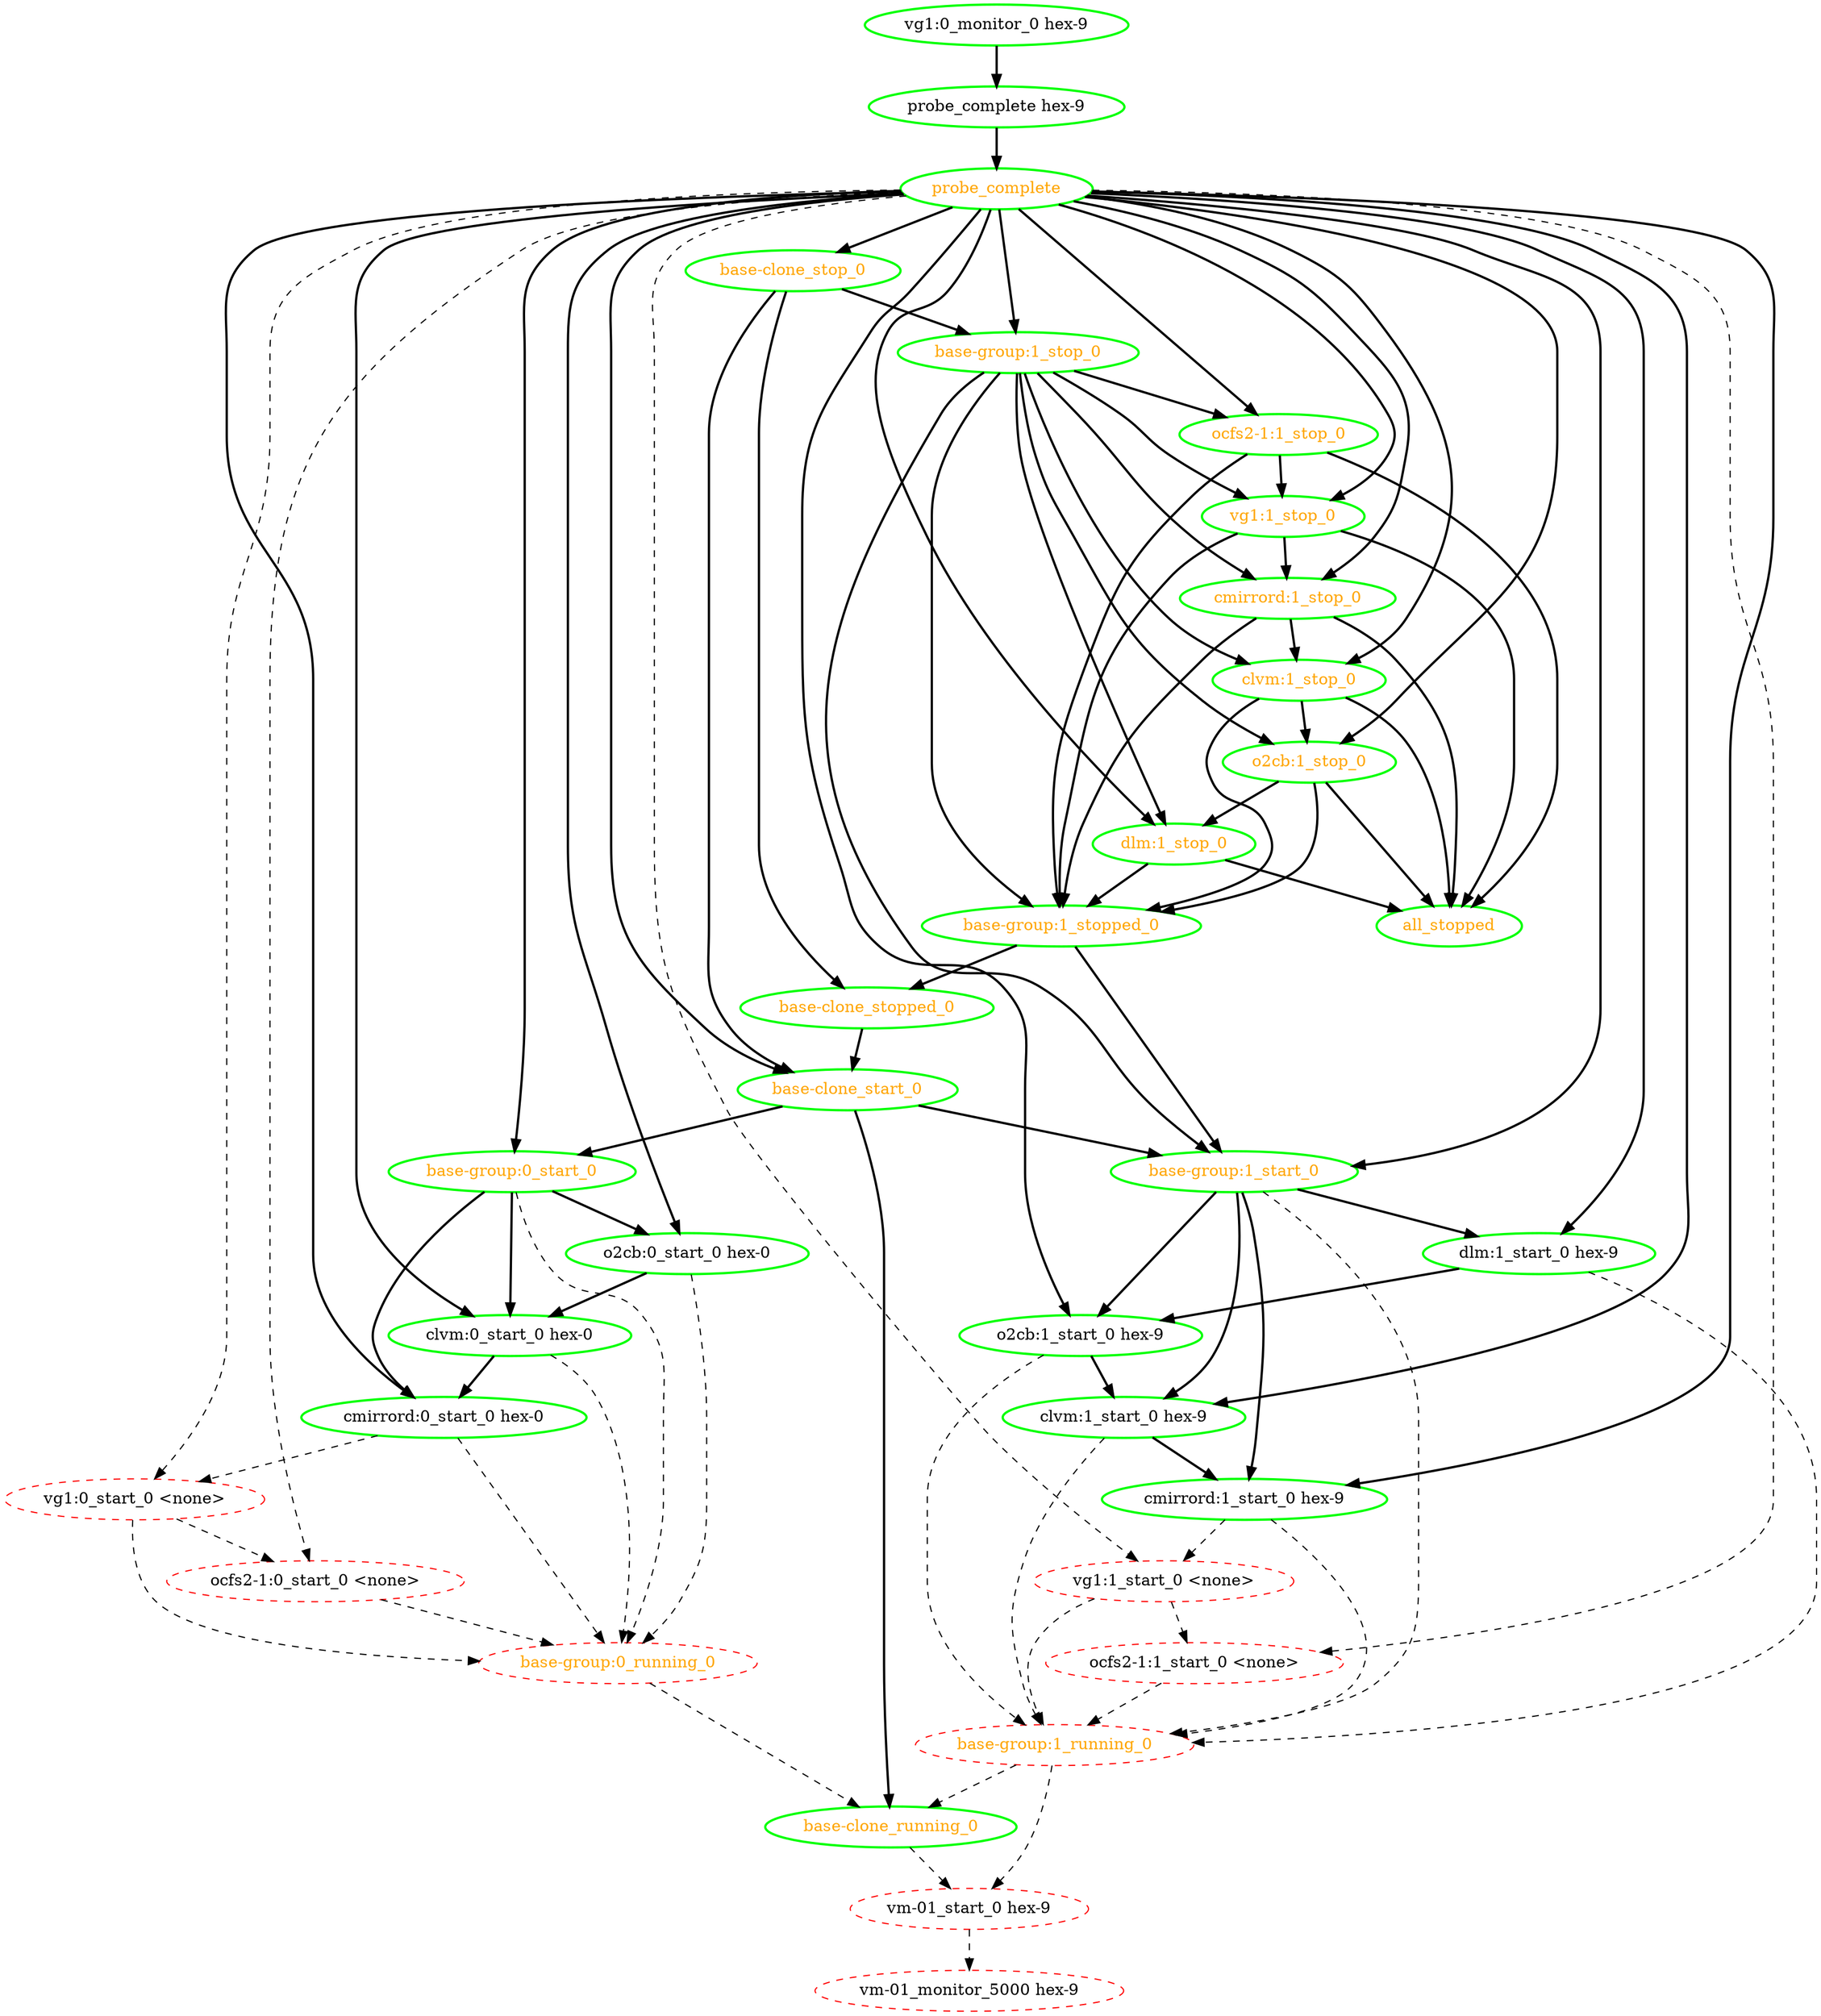 digraph "g" {
"all_stopped" [ style=bold color="green" fontcolor="orange"  ]
"base-clone_running_0" -> "vm-01_start_0 hex-9" [ style = dashed]
"base-clone_running_0" [ style=bold color="green" fontcolor="orange"  ]
"base-clone_start_0" -> "base-clone_running_0" [ style = bold]
"base-clone_start_0" -> "base-group:0_start_0" [ style = bold]
"base-clone_start_0" -> "base-group:1_start_0" [ style = bold]
"base-clone_start_0" [ style=bold color="green" fontcolor="orange"  ]
"base-clone_stop_0" -> "base-clone_start_0" [ style = bold]
"base-clone_stop_0" -> "base-clone_stopped_0" [ style = bold]
"base-clone_stop_0" -> "base-group:1_stop_0" [ style = bold]
"base-clone_stop_0" [ style=bold color="green" fontcolor="orange"  ]
"base-clone_stopped_0" -> "base-clone_start_0" [ style = bold]
"base-clone_stopped_0" [ style=bold color="green" fontcolor="orange"  ]
"base-group:0_running_0" -> "base-clone_running_0" [ style = dashed]
"base-group:0_running_0" [ style=dashed color="red" fontcolor="orange"  ]
"base-group:0_start_0" -> "base-group:0_running_0" [ style = dashed]
"base-group:0_start_0" -> "clvm:0_start_0 hex-0" [ style = bold]
"base-group:0_start_0" -> "cmirrord:0_start_0 hex-0" [ style = bold]
"base-group:0_start_0" -> "o2cb:0_start_0 hex-0" [ style = bold]
"base-group:0_start_0" [ style=bold color="green" fontcolor="orange"  ]
"base-group:1_running_0" -> "base-clone_running_0" [ style = dashed]
"base-group:1_running_0" -> "vm-01_start_0 hex-9" [ style = dashed]
"base-group:1_running_0" [ style=dashed color="red" fontcolor="orange"  ]
"base-group:1_start_0" -> "base-group:1_running_0" [ style = dashed]
"base-group:1_start_0" -> "clvm:1_start_0 hex-9" [ style = bold]
"base-group:1_start_0" -> "cmirrord:1_start_0 hex-9" [ style = bold]
"base-group:1_start_0" -> "dlm:1_start_0 hex-9" [ style = bold]
"base-group:1_start_0" -> "o2cb:1_start_0 hex-9" [ style = bold]
"base-group:1_start_0" [ style=bold color="green" fontcolor="orange"  ]
"base-group:1_stop_0" -> "base-group:1_start_0" [ style = bold]
"base-group:1_stop_0" -> "base-group:1_stopped_0" [ style = bold]
"base-group:1_stop_0" -> "clvm:1_stop_0" [ style = bold]
"base-group:1_stop_0" -> "cmirrord:1_stop_0" [ style = bold]
"base-group:1_stop_0" -> "dlm:1_stop_0" [ style = bold]
"base-group:1_stop_0" -> "o2cb:1_stop_0" [ style = bold]
"base-group:1_stop_0" -> "ocfs2-1:1_stop_0" [ style = bold]
"base-group:1_stop_0" -> "vg1:1_stop_0" [ style = bold]
"base-group:1_stop_0" [ style=bold color="green" fontcolor="orange"  ]
"base-group:1_stopped_0" -> "base-clone_stopped_0" [ style = bold]
"base-group:1_stopped_0" -> "base-group:1_start_0" [ style = bold]
"base-group:1_stopped_0" [ style=bold color="green" fontcolor="orange"  ]
"clvm:0_start_0 hex-0" -> "base-group:0_running_0" [ style = dashed]
"clvm:0_start_0 hex-0" -> "cmirrord:0_start_0 hex-0" [ style = bold]
"clvm:0_start_0 hex-0" [ style=bold color="green" fontcolor="black"  ]
"clvm:1_start_0 hex-9" -> "base-group:1_running_0" [ style = dashed]
"clvm:1_start_0 hex-9" -> "cmirrord:1_start_0 hex-9" [ style = bold]
"clvm:1_start_0 hex-9" [ style=bold color="green" fontcolor="black"  ]
"clvm:1_stop_0" -> "all_stopped" [ style = bold]
"clvm:1_stop_0" -> "base-group:1_stopped_0" [ style = bold]
"clvm:1_stop_0" -> "o2cb:1_stop_0" [ style = bold]
"clvm:1_stop_0" [ style=bold color="green" fontcolor="orange"  ]
"cmirrord:0_start_0 hex-0" -> "base-group:0_running_0" [ style = dashed]
"cmirrord:0_start_0 hex-0" -> "vg1:0_start_0 <none>" [ style = dashed]
"cmirrord:0_start_0 hex-0" [ style=bold color="green" fontcolor="black"  ]
"cmirrord:1_start_0 hex-9" -> "base-group:1_running_0" [ style = dashed]
"cmirrord:1_start_0 hex-9" -> "vg1:1_start_0 <none>" [ style = dashed]
"cmirrord:1_start_0 hex-9" [ style=bold color="green" fontcolor="black"  ]
"cmirrord:1_stop_0" -> "all_stopped" [ style = bold]
"cmirrord:1_stop_0" -> "base-group:1_stopped_0" [ style = bold]
"cmirrord:1_stop_0" -> "clvm:1_stop_0" [ style = bold]
"cmirrord:1_stop_0" [ style=bold color="green" fontcolor="orange"  ]
"dlm:1_start_0 hex-9" -> "base-group:1_running_0" [ style = dashed]
"dlm:1_start_0 hex-9" -> "o2cb:1_start_0 hex-9" [ style = bold]
"dlm:1_start_0 hex-9" [ style=bold color="green" fontcolor="black"  ]
"dlm:1_stop_0" -> "all_stopped" [ style = bold]
"dlm:1_stop_0" -> "base-group:1_stopped_0" [ style = bold]
"dlm:1_stop_0" [ style=bold color="green" fontcolor="orange"  ]
"o2cb:0_start_0 hex-0" -> "base-group:0_running_0" [ style = dashed]
"o2cb:0_start_0 hex-0" -> "clvm:0_start_0 hex-0" [ style = bold]
"o2cb:0_start_0 hex-0" [ style=bold color="green" fontcolor="black"  ]
"o2cb:1_start_0 hex-9" -> "base-group:1_running_0" [ style = dashed]
"o2cb:1_start_0 hex-9" -> "clvm:1_start_0 hex-9" [ style = bold]
"o2cb:1_start_0 hex-9" [ style=bold color="green" fontcolor="black"  ]
"o2cb:1_stop_0" -> "all_stopped" [ style = bold]
"o2cb:1_stop_0" -> "base-group:1_stopped_0" [ style = bold]
"o2cb:1_stop_0" -> "dlm:1_stop_0" [ style = bold]
"o2cb:1_stop_0" [ style=bold color="green" fontcolor="orange"  ]
"ocfs2-1:0_start_0 <none>" -> "base-group:0_running_0" [ style = dashed]
"ocfs2-1:0_start_0 <none>" [ style=dashed color="red" fontcolor="black"  ]
"ocfs2-1:1_start_0 <none>" -> "base-group:1_running_0" [ style = dashed]
"ocfs2-1:1_start_0 <none>" [ style=dashed color="red" fontcolor="black"  ]
"ocfs2-1:1_stop_0" -> "all_stopped" [ style = bold]
"ocfs2-1:1_stop_0" -> "base-group:1_stopped_0" [ style = bold]
"ocfs2-1:1_stop_0" -> "vg1:1_stop_0" [ style = bold]
"ocfs2-1:1_stop_0" [ style=bold color="green" fontcolor="orange"  ]
"probe_complete hex-9" -> "probe_complete" [ style = bold]
"probe_complete hex-9" [ style=bold color="green" fontcolor="black"  ]
"probe_complete" -> "base-clone_start_0" [ style = bold]
"probe_complete" -> "base-clone_stop_0" [ style = bold]
"probe_complete" -> "base-group:0_start_0" [ style = bold]
"probe_complete" -> "base-group:1_start_0" [ style = bold]
"probe_complete" -> "base-group:1_stop_0" [ style = bold]
"probe_complete" -> "clvm:0_start_0 hex-0" [ style = bold]
"probe_complete" -> "clvm:1_start_0 hex-9" [ style = bold]
"probe_complete" -> "clvm:1_stop_0" [ style = bold]
"probe_complete" -> "cmirrord:0_start_0 hex-0" [ style = bold]
"probe_complete" -> "cmirrord:1_start_0 hex-9" [ style = bold]
"probe_complete" -> "cmirrord:1_stop_0" [ style = bold]
"probe_complete" -> "dlm:1_start_0 hex-9" [ style = bold]
"probe_complete" -> "dlm:1_stop_0" [ style = bold]
"probe_complete" -> "o2cb:0_start_0 hex-0" [ style = bold]
"probe_complete" -> "o2cb:1_start_0 hex-9" [ style = bold]
"probe_complete" -> "o2cb:1_stop_0" [ style = bold]
"probe_complete" -> "ocfs2-1:0_start_0 <none>" [ style = dashed]
"probe_complete" -> "ocfs2-1:1_start_0 <none>" [ style = dashed]
"probe_complete" -> "ocfs2-1:1_stop_0" [ style = bold]
"probe_complete" -> "vg1:0_start_0 <none>" [ style = dashed]
"probe_complete" -> "vg1:1_start_0 <none>" [ style = dashed]
"probe_complete" -> "vg1:1_stop_0" [ style = bold]
"probe_complete" [ style=bold color="green" fontcolor="orange"  ]
"vg1:0_monitor_0 hex-9" -> "probe_complete hex-9" [ style = bold]
"vg1:0_monitor_0 hex-9" [ style=bold color="green" fontcolor="black"  ]
"vg1:0_start_0 <none>" -> "base-group:0_running_0" [ style = dashed]
"vg1:0_start_0 <none>" -> "ocfs2-1:0_start_0 <none>" [ style = dashed]
"vg1:0_start_0 <none>" [ style=dashed color="red" fontcolor="black"  ]
"vg1:1_start_0 <none>" -> "base-group:1_running_0" [ style = dashed]
"vg1:1_start_0 <none>" -> "ocfs2-1:1_start_0 <none>" [ style = dashed]
"vg1:1_start_0 <none>" [ style=dashed color="red" fontcolor="black"  ]
"vg1:1_stop_0" -> "all_stopped" [ style = bold]
"vg1:1_stop_0" -> "base-group:1_stopped_0" [ style = bold]
"vg1:1_stop_0" -> "cmirrord:1_stop_0" [ style = bold]
"vg1:1_stop_0" [ style=bold color="green" fontcolor="orange"  ]
"vm-01_monitor_5000 hex-9" [ style=dashed color="red" fontcolor="black"  ]
"vm-01_start_0 hex-9" -> "vm-01_monitor_5000 hex-9" [ style = dashed]
"vm-01_start_0 hex-9" [ style=dashed color="red" fontcolor="black"  ]
}
